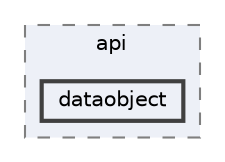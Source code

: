 digraph "repository/core/src/main/java/com/sterlite/cal/config/api/dataobject"
{
 // LATEX_PDF_SIZE
  bgcolor="transparent";
  edge [fontname=Helvetica,fontsize=10,labelfontname=Helvetica,labelfontsize=10];
  node [fontname=Helvetica,fontsize=10,shape=box,height=0.2,width=0.4];
  compound=true
  subgraph clusterdir_a353b6383504f5f4bcf1f8efe19592f8 {
    graph [ bgcolor="#edf0f7", pencolor="grey50", label="api", fontname=Helvetica,fontsize=10 style="filled,dashed", URL="dir_a353b6383504f5f4bcf1f8efe19592f8.html",tooltip=""]
  dir_3981d961a4ebf0327eb2717aea7c5f06 [label="dataobject", fillcolor="#edf0f7", color="grey25", style="filled,bold", URL="dir_3981d961a4ebf0327eb2717aea7c5f06.html",tooltip=""];
  }
}
